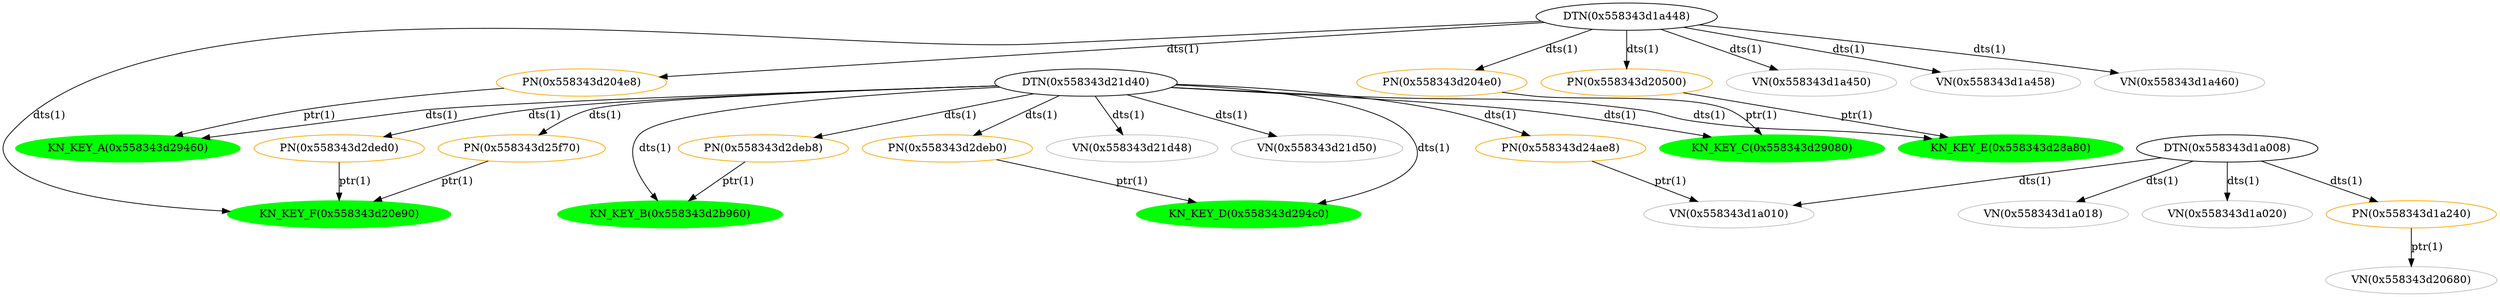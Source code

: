 strict digraph "17016-1643962152" {
	"DTN(0x558343d21d40)" [color="black"];
	"DTN(0x558343d1a448)" [color="black"];
	"DTN(0x558343d1a008)" [color="black"];
	"PN(0x558343d204e8)" [color="orange"];
	"PN(0x558343d2deb8)" [color="orange"];
	"PN(0x558343d204e0)" [color="orange"];
	"PN(0x558343d2deb0)" [color="orange"];
	"PN(0x558343d2ded0)" [color="orange"];
	"PN(0x558343d25f70)" [color="orange"];
	"PN(0x558343d20500)" [color="orange"];
	"VN(0x558343d21d48)" [color="grey"];
	"VN(0x558343d21d50)" [color="grey"];

	"VN(0x558343d1a450)" [color="grey"];
	"VN(0x558343d1a458)" [color="grey"];
	"VN(0x558343d1a460)" [color="grey"];

	"PN(0x558343d24ae8)" [color="orange"];
	"VN(0x558343d1a010)" [color="grey"];

	"VN(0x558343d1a018)" [color="grey"];
	"VN(0x558343d1a020)" [color="grey"];
	"PN(0x558343d1a240)" [color="orange"];
	"VN(0x558343d20680)" [color="grey"];

	"KN_KEY_A(0x558343d29460)" [color="green" style=filled];
	"KN_KEY_B(0x558343d2b960)" [color="green" style=filled];
	"KN_KEY_C(0x558343d29080)" [color="green" style=filled];
	"KN_KEY_D(0x558343d294c0)" [color="green" style=filled];
	"KN_KEY_E(0x558343d28a80)" [color="green" style=filled];
	"KN_KEY_F(0x558343d20e90)" [color="green" style=filled];

	"DTN(0x558343d21d40)" -> "KN_KEY_A(0x558343d29460)" [label="dts(1)" weight=1]
	"PN(0x558343d204e8)" -> "KN_KEY_A(0x558343d29460)" [label="ptr(1)" weight=1]
	"DTN(0x558343d21d40)" -> "KN_KEY_B(0x558343d2b960)" [label="dts(1)" weight=1]
	"PN(0x558343d2deb8)" -> "KN_KEY_B(0x558343d2b960)" [label="ptr(1)" weight=1]
	"DTN(0x558343d21d40)" -> "KN_KEY_C(0x558343d29080)" [label="dts(1)" weight=1]
	"PN(0x558343d204e0)" -> "KN_KEY_C(0x558343d29080)" [label="ptr(1)" weight=1]
	"DTN(0x558343d21d40)" -> "KN_KEY_D(0x558343d294c0)" [label="dts(1)" weight=1]
	"PN(0x558343d2deb0)" -> "KN_KEY_D(0x558343d294c0)" [label="ptr(1)" weight=1]
	"DTN(0x558343d21d40)" -> "KN_KEY_E(0x558343d28a80)" [label="dts(1)" weight=1]
	"PN(0x558343d20500)" -> "KN_KEY_E(0x558343d28a80)" [label="ptr(1)" weight=1]
	"DTN(0x558343d1a448)" -> "KN_KEY_F(0x558343d20e90)" [label="dts(1)" weight=1]
	"PN(0x558343d2ded0)" -> "KN_KEY_F(0x558343d20e90)" [label="ptr(1)" weight=1]
	"PN(0x558343d25f70)" -> "KN_KEY_F(0x558343d20e90)" [label="ptr(1)" weight=1]

	"DTN(0x558343d1a448)" -> "PN(0x558343d204e8)" [label="dts(1)" weight=1]
	"DTN(0x558343d21d40)" -> "PN(0x558343d2deb8)" [label="dts(1)" weight=1]
	"DTN(0x558343d1a448)" -> "PN(0x558343d204e0)" [label="dts(1)" weight=1]
	"DTN(0x558343d21d40)" -> "PN(0x558343d2deb0)" [label="dts(1)" weight=1]
	"DTN(0x558343d21d40)" -> "PN(0x558343d2ded0)" [label="dts(1)" weight=1]
	"DTN(0x558343d21d40)" -> "PN(0x558343d25f70)" [label="dts(1)" weight=1]
	"DTN(0x558343d1a448)" -> "PN(0x558343d20500)" [label="dts(1)" weight=1]

    "DTN(0x558343d21d40)" -> "VN(0x558343d21d48)" [label="dts(1)" weight=1]
    "DTN(0x558343d21d40)" -> "VN(0x558343d21d50)" [label="dts(1)" weight=1]
	"DTN(0x558343d1a448)" -> "VN(0x558343d1a450)" [label="dts(1)" weight=1]
    "DTN(0x558343d1a448)" -> "VN(0x558343d1a458)" [label="dts(1)" weight=1]
    "DTN(0x558343d1a448)" -> "VN(0x558343d1a460)" [label="dts(1)" weight=1]

	"DTN(0x558343d21d40)" -> "PN(0x558343d24ae8)" [label="dts(1)" weight=1]
	"PN(0x558343d24ae8)" -> "VN(0x558343d1a010)" [label="ptr(1)" weight=1]

	"DTN(0x558343d1a008)" -> "VN(0x558343d1a010)" [label="dts(1)" weight=1]
    "DTN(0x558343d1a008)" -> "VN(0x558343d1a018)" [label="dts(1)" weight=1]
    "DTN(0x558343d1a008)" -> "VN(0x558343d1a020)" [label="dts(1)" weight=1]
    "DTN(0x558343d1a008)" -> "PN(0x558343d1a240)" [label="dts(1)" weight=1]
	"PN(0x558343d1a240)" -> "VN(0x558343d20680)" [label="ptr(1)" weight=1]
}
